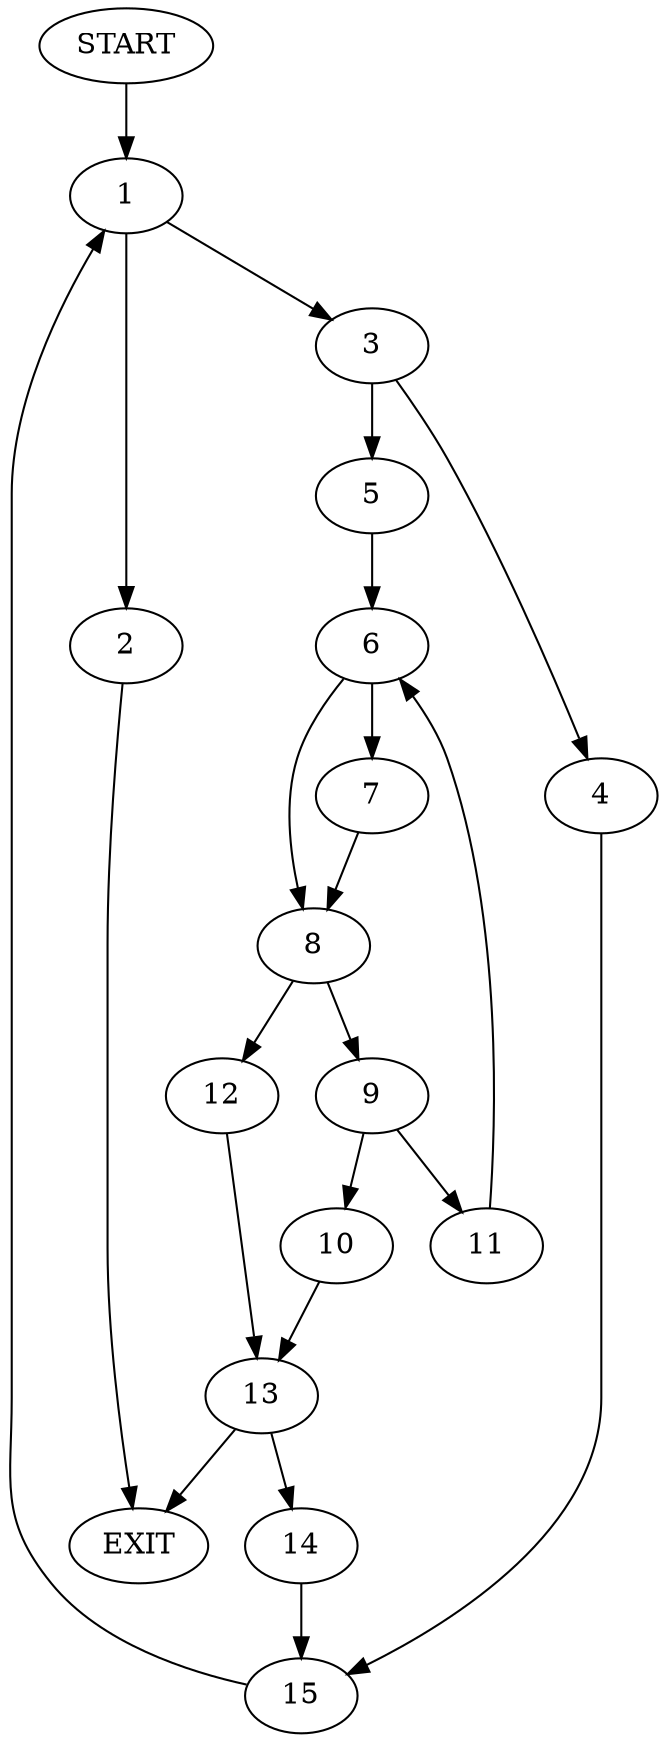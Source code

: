 digraph { 
0 [label="START"];
1;
2;
3;
4;
5;
6;
7;
8;
9;
10;
11;
12;
13;
14;
15;
16[label="EXIT"];
0 -> 1;
1 -> 2;
1 -> 3;
2 -> 16;
3 -> 4;
3 -> 5;
4 -> 15;
5 -> 6;
6 -> 8;
6 -> 7;
7 -> 8;
8 -> 9;
8 -> 12;
9 -> 11;
9 -> 10;
10 -> 13;
11 -> 6;
12 -> 13;
13 -> 16;
13 -> 14;
14 -> 15;
15 -> 1;
}